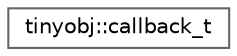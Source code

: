 digraph "Graphical Class Hierarchy"
{
 // LATEX_PDF_SIZE
  bgcolor="transparent";
  edge [fontname=Helvetica,fontsize=10,labelfontname=Helvetica,labelfontsize=10];
  node [fontname=Helvetica,fontsize=10,shape=box,height=0.2,width=0.4];
  rankdir="LR";
  Node0 [id="Node000000",label="tinyobj::callback_t",height=0.2,width=0.4,color="grey40", fillcolor="white", style="filled",URL="$structtinyobj_1_1callback__t.html",tooltip=" "];
}
